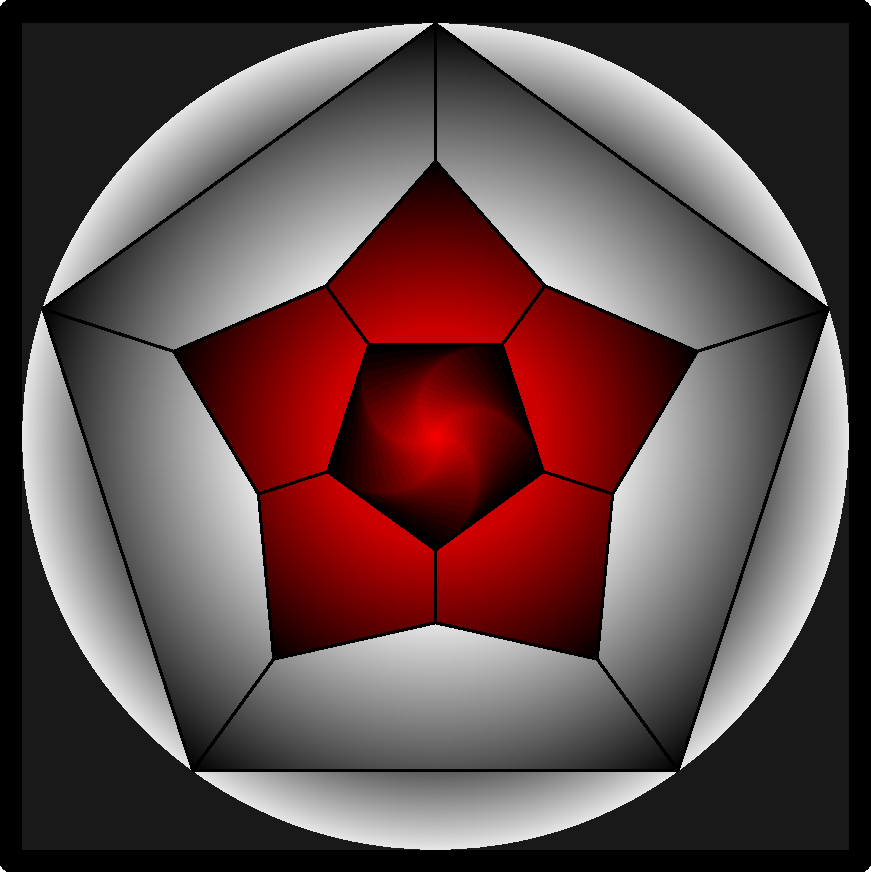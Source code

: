 size(0,0);

pair [] P, Q, R, S;
real u=2cm;

for (int i=0; i<=4; ++i)
  P[i] = rotate(i*360/5)*(0,-u);

P[5] = P[0];
for (int i=0; i<=4; ++i)
  Q[i] = 3*midpoint(P[i]--P[i+1]);

Q[5] = Q[0];
for (int i=0; i<=4; ++i)
  R[i] = 1/3*( Q[i] + Q[i+1] + P[i+1] );

R[5] = R[0];
for (int i=0; i<=5; ++i)
  S[i] = 1.5*Q[i];

fill(shift(-abs(S[0]),-abs(S[0]))*scale(2*abs(S[0]))*unitsquare,.2grey);

radialshade(scale(abs(S[0]))*unitcircle,lightgrey,(0,0),abs(S[0]),
            black,(0,0),abs(.85*midpoint(S[0]--S[1])));

P[6]=P[1];
for (int i=0; i<=4; ++i)
  {
    radialshade(S[i]--Q[i]--R[i]--Q[i+1]--S[i+1]--cycle,
                lightgrey,(0,0),abs(R[i]),
                black,(0,0),abs(S[i]));
    radialshade(R[i]--Q[i+1]--R[i+1]--P[i+2]--P[i+1]--cycle,
                .8red,(0,0),sqrt(1-(2-2cos(pi/5))/4)*u,
                black,(0,0),abs(Q[i+1]));
  }

for (real i=1; i>0; i-=.05)
  fill(rotate(90*(1-i))*scale(i)*(P[0]--P[1]--P[2]--P[3]--P[4]--cycle),
       (1-i)*red);

pen p=linewidth(1pt);
for (int i=0; i<=4; ++i)
  {
    draw(P[i]   -- P[i+1],p);
    draw(P[i+1] -- R[i],p);
    draw(Q[i]   -- R[i],p);
    draw(R[i]   -- Q[i+1],p);
    draw(Q[i]   -- S[i],p);
    draw(S[i]   -- S[i+1],p);
  }

shipout(bbox(0,black+4mm));
